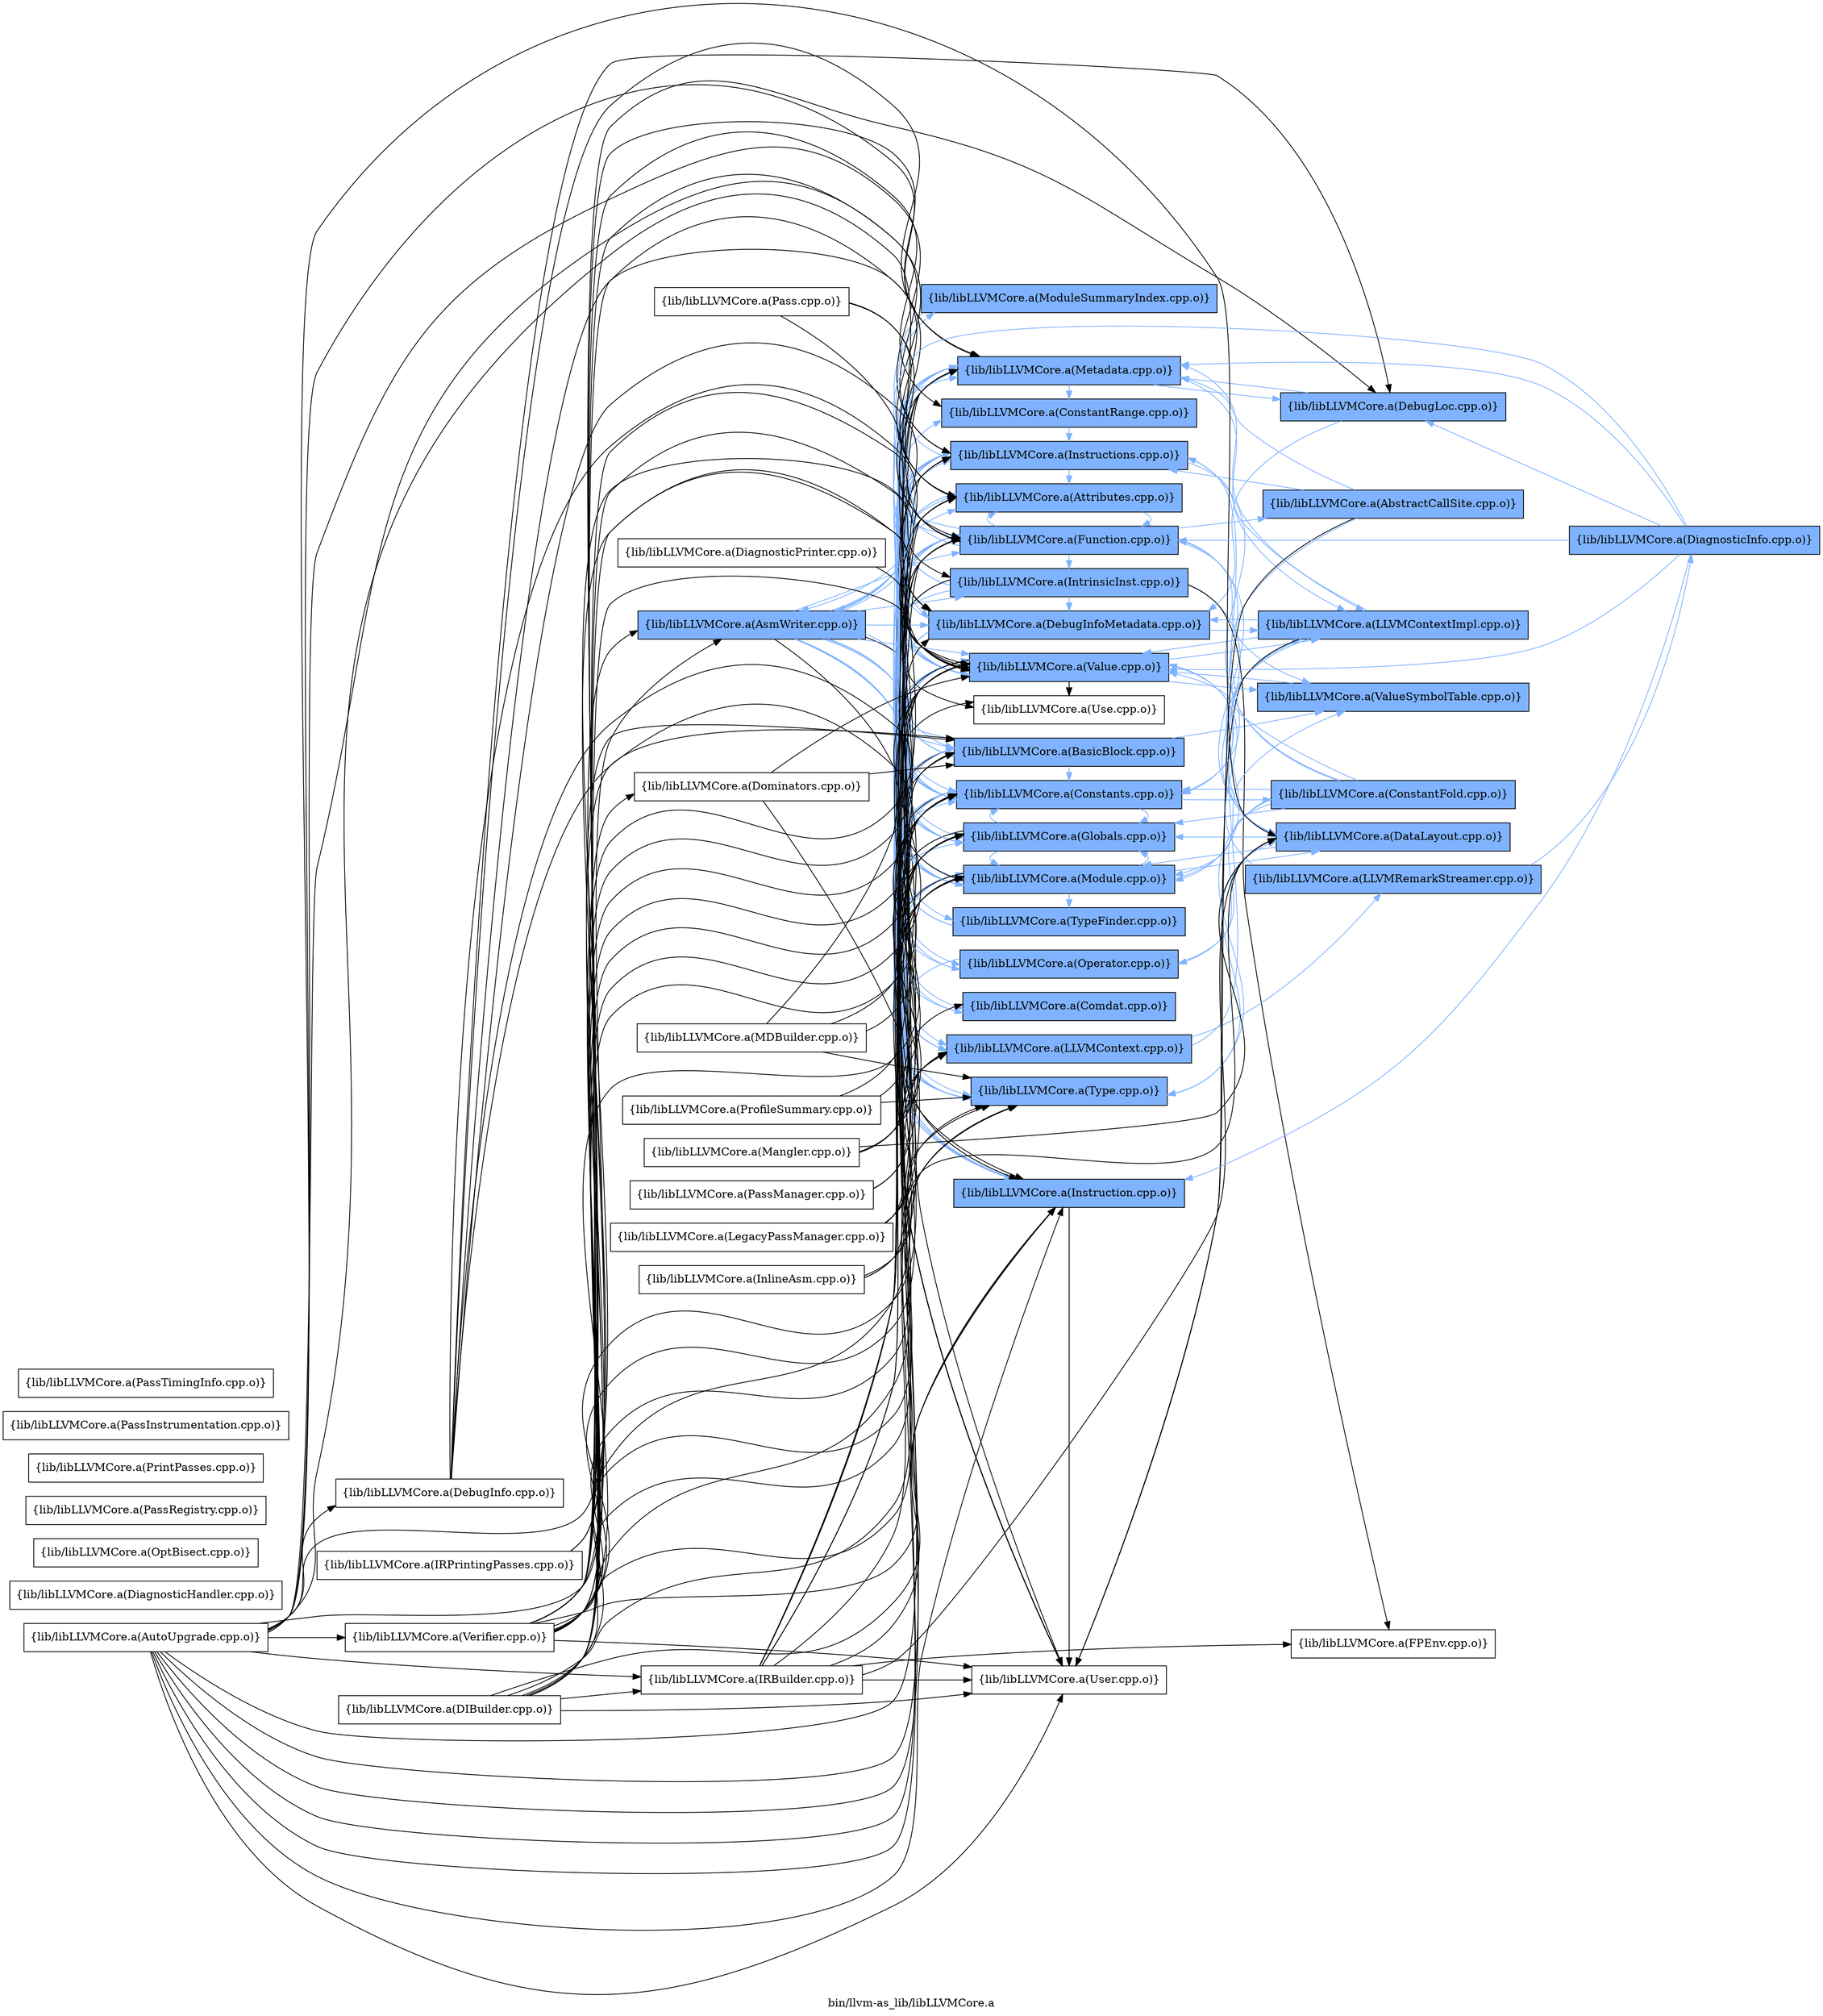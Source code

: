 digraph "bin/llvm-as_lib/libLLVMCore.a" {
	label="bin/llvm-as_lib/libLLVMCore.a";
	rankdir=LR;
	{ rank=same; Node0x55bf19d5f3f8;  }
	{ rank=same; Node0x55bf19d5f858; Node0x55bf19d5dfa8; Node0x55bf19d5ec28; Node0x55bf19d5cba8; Node0x55bf19d5c8d8; Node0x55bf19d5f038; Node0x55bf19d607a8; Node0x55bf19d616a8; Node0x55bf19d58f08; Node0x55bf19d59b88; Node0x55bf19d607f8; Node0x55bf19d62418; Node0x55bf19d5ff38; Node0x55bf19d5f358; Node0x55bf19d5f128; Node0x55bf19d5c1a8; Node0x55bf19d5e818; Node0x55bf19d5cfb8; Node0x55bf19d5d6e8; Node0x55bf19d5ca68; Node0x55bf19d5be38;  }
	{ rank=same; Node0x55bf19d5b168; Node0x55bf19d5d008; Node0x55bf19d61d88; Node0x55bf19d5b9d8; Node0x55bf19d60f28; Node0x55bf19d620f8; Node0x55bf19d5e548; Node0x55bf19d5f8a8;  }
	{ rank=same; Node0x55bf19d5f3f8;  }
	{ rank=same; Node0x55bf19d5f858; Node0x55bf19d5dfa8; Node0x55bf19d5ec28; Node0x55bf19d5cba8; Node0x55bf19d5c8d8; Node0x55bf19d5f038; Node0x55bf19d607a8; Node0x55bf19d616a8; Node0x55bf19d58f08; Node0x55bf19d59b88; Node0x55bf19d607f8; Node0x55bf19d62418; Node0x55bf19d5ff38; Node0x55bf19d5f358; Node0x55bf19d5f128; Node0x55bf19d5c1a8; Node0x55bf19d5e818; Node0x55bf19d5cfb8; Node0x55bf19d5d6e8; Node0x55bf19d5ca68; Node0x55bf19d5be38;  }
	{ rank=same; Node0x55bf19d5b168; Node0x55bf19d5d008; Node0x55bf19d61d88; Node0x55bf19d5b9d8; Node0x55bf19d60f28; Node0x55bf19d620f8; Node0x55bf19d5e548; Node0x55bf19d5f8a8;  }

	Node0x55bf19d5f3f8 [shape=record,shape=box,group=1,style=filled,fillcolor="0.600000 0.5 1",label="{lib/libLLVMCore.a(AsmWriter.cpp.o)}"];
	Node0x55bf19d5f3f8 -> Node0x55bf19d5f858[color="0.600000 0.5 1"];
	Node0x55bf19d5f3f8 -> Node0x55bf19d5dfa8[color="0.600000 0.5 1"];
	Node0x55bf19d5f3f8 -> Node0x55bf19d5ec28[color="0.600000 0.5 1"];
	Node0x55bf19d5f3f8 -> Node0x55bf19d5cba8[color="0.600000 0.5 1"];
	Node0x55bf19d5f3f8 -> Node0x55bf19d5c8d8[color="0.600000 0.5 1"];
	Node0x55bf19d5f3f8 -> Node0x55bf19d5f038[color="0.600000 0.5 1"];
	Node0x55bf19d5f3f8 -> Node0x55bf19d607a8[color="0.600000 0.5 1"];
	Node0x55bf19d5f3f8 -> Node0x55bf19d616a8[color="0.600000 0.5 1"];
	Node0x55bf19d5f3f8 -> Node0x55bf19d58f08[color="0.600000 0.5 1"];
	Node0x55bf19d5f3f8 -> Node0x55bf19d59b88[color="0.600000 0.5 1"];
	Node0x55bf19d5f3f8 -> Node0x55bf19d607f8[color="0.600000 0.5 1"];
	Node0x55bf19d5f3f8 -> Node0x55bf19d62418[color="0.600000 0.5 1"];
	Node0x55bf19d5f3f8 -> Node0x55bf19d5ff38[color="0.600000 0.5 1"];
	Node0x55bf19d5f3f8 -> Node0x55bf19d5f358[color="0.600000 0.5 1"];
	Node0x55bf19d5f3f8 -> Node0x55bf19d5f128[color="0.600000 0.5 1"];
	Node0x55bf19d5f3f8 -> Node0x55bf19d5c1a8[color="0.600000 0.5 1"];
	Node0x55bf19d5f3f8 -> Node0x55bf19d5e818[color="0.600000 0.5 1"];
	Node0x55bf19d5f3f8 -> Node0x55bf19d5cfb8[color="0.600000 0.5 1"];
	Node0x55bf19d5f3f8 -> Node0x55bf19d5d6e8;
	Node0x55bf19d5f3f8 -> Node0x55bf19d5ca68;
	Node0x55bf19d5f3f8 -> Node0x55bf19d5be38[color="0.600000 0.5 1"];
	Node0x55bf19d62418 [shape=record,shape=box,group=1,style=filled,fillcolor="0.600000 0.5 1",label="{lib/libLLVMCore.a(LLVMContext.cpp.o)}"];
	Node0x55bf19d62418 -> Node0x55bf19d61d88[color="0.600000 0.5 1"];
	Node0x55bf19d62418 -> Node0x55bf19d5e548[color="0.600000 0.5 1"];
	Node0x55bf19d5f358 [shape=record,shape=box,group=1,style=filled,fillcolor="0.600000 0.5 1",label="{lib/libLLVMCore.a(Module.cpp.o)}"];
	Node0x55bf19d5f358 -> Node0x55bf19d5ec28[color="0.600000 0.5 1"];
	Node0x55bf19d5f358 -> Node0x55bf19d5c8d8[color="0.600000 0.5 1"];
	Node0x55bf19d5f358 -> Node0x55bf19d5b9d8[color="0.600000 0.5 1"];
	Node0x55bf19d5f358 -> Node0x55bf19d607a8[color="0.600000 0.5 1"];
	Node0x55bf19d5f358 -> Node0x55bf19d616a8[color="0.600000 0.5 1"];
	Node0x55bf19d5f358 -> Node0x55bf19d62418[color="0.600000 0.5 1"];
	Node0x55bf19d5f358 -> Node0x55bf19d5ff38[color="0.600000 0.5 1"];
	Node0x55bf19d5f358 -> Node0x55bf19d5e818[color="0.600000 0.5 1"];
	Node0x55bf19d5f358 -> Node0x55bf19d5cfb8[color="0.600000 0.5 1"];
	Node0x55bf19d5f358 -> Node0x55bf19d5ca68;
	Node0x55bf19d5f358 -> Node0x55bf19d5be38[color="0.600000 0.5 1"];
	Node0x55bf19d5f358 -> Node0x55bf19d5b168[color="0.600000 0.5 1"];
	Node0x55bf19d5f128 [shape=record,shape=box,group=1,style=filled,fillcolor="0.600000 0.5 1",label="{lib/libLLVMCore.a(ModuleSummaryIndex.cpp.o)}"];
	Node0x55bf19d5f128 -> Node0x55bf19d5be38[color="0.600000 0.5 1"];
	Node0x55bf19d5b6b8 [shape=record,shape=box,group=0,label="{lib/libLLVMCore.a(Verifier.cpp.o)}"];
	Node0x55bf19d5b6b8 -> Node0x55bf19d5f3f8;
	Node0x55bf19d5b6b8 -> Node0x55bf19d5f858;
	Node0x55bf19d5b6b8 -> Node0x55bf19d5dfa8;
	Node0x55bf19d5b6b8 -> Node0x55bf19d5ec28;
	Node0x55bf19d5b6b8 -> Node0x55bf19d5cba8;
	Node0x55bf19d5b6b8 -> Node0x55bf19d5c8d8;
	Node0x55bf19d5b6b8 -> Node0x55bf19d5b9d8;
	Node0x55bf19d5b6b8 -> Node0x55bf19d5f038;
	Node0x55bf19d5b6b8 -> Node0x55bf19d5f8a8;
	Node0x55bf19d5b6b8 -> Node0x55bf19d607a8;
	Node0x55bf19d5b6b8 -> Node0x55bf19d616a8;
	Node0x55bf19d5b6b8 -> Node0x55bf19d58f08;
	Node0x55bf19d5b6b8 -> Node0x55bf19d59b88;
	Node0x55bf19d5b6b8 -> Node0x55bf19d607f8;
	Node0x55bf19d5b6b8 -> Node0x55bf19d62418;
	Node0x55bf19d5b6b8 -> Node0x55bf19d5ff38;
	Node0x55bf19d5b6b8 -> Node0x55bf19d5f358;
	Node0x55bf19d5b6b8 -> Node0x55bf19d5e818;
	Node0x55bf19d5b6b8 -> Node0x55bf19d5ca68;
	Node0x55bf19d5b6b8 -> Node0x55bf19d5be38;
	Node0x55bf19d5b6b8 -> Node0x55bf19d5a8a8;
	Node0x55bf19d5ff38 [shape=record,shape=box,group=1,style=filled,fillcolor="0.600000 0.5 1",label="{lib/libLLVMCore.a(Metadata.cpp.o)}"];
	Node0x55bf19d5ff38 -> Node0x55bf19d5cba8[color="0.600000 0.5 1"];
	Node0x55bf19d5ff38 -> Node0x55bf19d5c8d8[color="0.600000 0.5 1"];
	Node0x55bf19d5ff38 -> Node0x55bf19d5f038[color="0.600000 0.5 1"];
	Node0x55bf19d5ff38 -> Node0x55bf19d5f8a8[color="0.600000 0.5 1"];
	Node0x55bf19d5ff38 -> Node0x55bf19d62418[color="0.600000 0.5 1"];
	Node0x55bf19d5ff38 -> Node0x55bf19d61d88[color="0.600000 0.5 1"];
	Node0x55bf19d5ff38 -> Node0x55bf19d5f358[color="0.600000 0.5 1"];
	Node0x55bf19d5ff38 -> Node0x55bf19d5e818[color="0.600000 0.5 1"];
	Node0x55bf19d5ff38 -> Node0x55bf19d5be38[color="0.600000 0.5 1"];
	Node0x55bf19d5e818 [shape=record,shape=box,group=1,style=filled,fillcolor="0.600000 0.5 1",label="{lib/libLLVMCore.a(Type.cpp.o)}"];
	Node0x55bf19d5e818 -> Node0x55bf19d5c8d8[color="0.600000 0.5 1"];
	Node0x55bf19d5f858 [shape=record,shape=box,group=1,style=filled,fillcolor="0.600000 0.5 1",label="{lib/libLLVMCore.a(Attributes.cpp.o)}"];
	Node0x55bf19d5f858 -> Node0x55bf19d5f3f8[color="0.600000 0.5 1"];
	Node0x55bf19d5f858 -> Node0x55bf19d607a8[color="0.600000 0.5 1"];
	Node0x55bf19d5dc38 [shape=record,shape=box,group=0,label="{lib/libLLVMCore.a(AutoUpgrade.cpp.o)}"];
	Node0x55bf19d5dc38 -> Node0x55bf19d5f858;
	Node0x55bf19d5dc38 -> Node0x55bf19d5dfa8;
	Node0x55bf19d5dc38 -> Node0x55bf19d5c8d8;
	Node0x55bf19d5dc38 -> Node0x55bf19d5b9d8;
	Node0x55bf19d5dc38 -> Node0x55bf19d5bf78;
	Node0x55bf19d5dc38 -> Node0x55bf19d607a8;
	Node0x55bf19d5dc38 -> Node0x55bf19d616a8;
	Node0x55bf19d5dc38 -> Node0x55bf19d61dd8;
	Node0x55bf19d5dc38 -> Node0x55bf19d58f08;
	Node0x55bf19d5dc38 -> Node0x55bf19d59b88;
	Node0x55bf19d5dc38 -> Node0x55bf19d62418;
	Node0x55bf19d5dc38 -> Node0x55bf19d5ff38;
	Node0x55bf19d5dc38 -> Node0x55bf19d5f358;
	Node0x55bf19d5dc38 -> Node0x55bf19d5e818;
	Node0x55bf19d5dc38 -> Node0x55bf19d5ca68;
	Node0x55bf19d5dc38 -> Node0x55bf19d5be38;
	Node0x55bf19d5dc38 -> Node0x55bf19d5b6b8;
	Node0x55bf19d5dfa8 [shape=record,shape=box,group=1,style=filled,fillcolor="0.600000 0.5 1",label="{lib/libLLVMCore.a(BasicBlock.cpp.o)}"];
	Node0x55bf19d5dfa8 -> Node0x55bf19d5c8d8[color="0.600000 0.5 1"];
	Node0x55bf19d5dfa8 -> Node0x55bf19d58f08[color="0.600000 0.5 1"];
	Node0x55bf19d5dfa8 -> Node0x55bf19d5ff38[color="0.600000 0.5 1"];
	Node0x55bf19d5dfa8 -> Node0x55bf19d5e818[color="0.600000 0.5 1"];
	Node0x55bf19d5dfa8 -> Node0x55bf19d5ca68;
	Node0x55bf19d5dfa8 -> Node0x55bf19d5be38[color="0.600000 0.5 1"];
	Node0x55bf19d5dfa8 -> Node0x55bf19d5b168[color="0.600000 0.5 1"];
	Node0x55bf19d5cba8 [shape=record,shape=box,group=1,style=filled,fillcolor="0.600000 0.5 1",label="{lib/libLLVMCore.a(ConstantRange.cpp.o)}"];
	Node0x55bf19d5cba8 -> Node0x55bf19d59b88[color="0.600000 0.5 1"];
	Node0x55bf19d5c8d8 [shape=record,shape=box,group=1,style=filled,fillcolor="0.600000 0.5 1",label="{lib/libLLVMCore.a(Constants.cpp.o)}"];
	Node0x55bf19d5c8d8 -> Node0x55bf19d5d008[color="0.600000 0.5 1"];
	Node0x55bf19d5c8d8 -> Node0x55bf19d607a8[color="0.600000 0.5 1"];
	Node0x55bf19d5c8d8 -> Node0x55bf19d616a8[color="0.600000 0.5 1"];
	Node0x55bf19d5c8d8 -> Node0x55bf19d58f08[color="0.600000 0.5 1"];
	Node0x55bf19d5c8d8 -> Node0x55bf19d59b88[color="0.600000 0.5 1"];
	Node0x55bf19d5c8d8 -> Node0x55bf19d5c1a8[color="0.600000 0.5 1"];
	Node0x55bf19d5c8d8 -> Node0x55bf19d5e818[color="0.600000 0.5 1"];
	Node0x55bf19d5c8d8 -> Node0x55bf19d5ca68;
	Node0x55bf19d5c8d8 -> Node0x55bf19d5be38[color="0.600000 0.5 1"];
	Node0x55bf19d5b9d8 [shape=record,shape=box,group=1,style=filled,fillcolor="0.600000 0.5 1",label="{lib/libLLVMCore.a(DataLayout.cpp.o)}"];
	Node0x55bf19d5b9d8 -> Node0x55bf19d616a8[color="0.600000 0.5 1"];
	Node0x55bf19d5b9d8 -> Node0x55bf19d5f358[color="0.600000 0.5 1"];
	Node0x55bf19d5b9d8 -> Node0x55bf19d5e818[color="0.600000 0.5 1"];
	Node0x55bf19d5f038 [shape=record,shape=box,group=1,style=filled,fillcolor="0.600000 0.5 1",label="{lib/libLLVMCore.a(DebugInfoMetadata.cpp.o)}"];
	Node0x55bf19d5f038 -> Node0x55bf19d5c8d8[color="0.600000 0.5 1"];
	Node0x55bf19d5f038 -> Node0x55bf19d62418[color="0.600000 0.5 1"];
	Node0x55bf19d5f038 -> Node0x55bf19d61d88[color="0.600000 0.5 1"];
	Node0x55bf19d5f038 -> Node0x55bf19d5ff38[color="0.600000 0.5 1"];
	Node0x55bf19d5f038 -> Node0x55bf19d5e818[color="0.600000 0.5 1"];
	Node0x55bf19d607a8 [shape=record,shape=box,group=1,style=filled,fillcolor="0.600000 0.5 1",label="{lib/libLLVMCore.a(Function.cpp.o)}"];
	Node0x55bf19d607a8 -> Node0x55bf19d5f858[color="0.600000 0.5 1"];
	Node0x55bf19d607a8 -> Node0x55bf19d5dfa8[color="0.600000 0.5 1"];
	Node0x55bf19d607a8 -> Node0x55bf19d5c8d8[color="0.600000 0.5 1"];
	Node0x55bf19d607a8 -> Node0x55bf19d5b9d8[color="0.600000 0.5 1"];
	Node0x55bf19d607a8 -> Node0x55bf19d60f28[color="0.600000 0.5 1"];
	Node0x55bf19d607a8 -> Node0x55bf19d59b88[color="0.600000 0.5 1"];
	Node0x55bf19d607a8 -> Node0x55bf19d607f8[color="0.600000 0.5 1"];
	Node0x55bf19d607a8 -> Node0x55bf19d62418[color="0.600000 0.5 1"];
	Node0x55bf19d607a8 -> Node0x55bf19d5ff38[color="0.600000 0.5 1"];
	Node0x55bf19d607a8 -> Node0x55bf19d5f358[color="0.600000 0.5 1"];
	Node0x55bf19d607a8 -> Node0x55bf19d5e818[color="0.600000 0.5 1"];
	Node0x55bf19d607a8 -> Node0x55bf19d5ca68;
	Node0x55bf19d607a8 -> Node0x55bf19d5be38[color="0.600000 0.5 1"];
	Node0x55bf19d607a8 -> Node0x55bf19d5b168[color="0.600000 0.5 1"];
	Node0x55bf19d616a8 [shape=record,shape=box,group=1,style=filled,fillcolor="0.600000 0.5 1",label="{lib/libLLVMCore.a(Globals.cpp.o)}"];
	Node0x55bf19d616a8 -> Node0x55bf19d5c8d8[color="0.600000 0.5 1"];
	Node0x55bf19d616a8 -> Node0x55bf19d607a8[color="0.600000 0.5 1"];
	Node0x55bf19d616a8 -> Node0x55bf19d5ff38[color="0.600000 0.5 1"];
	Node0x55bf19d616a8 -> Node0x55bf19d5f358[color="0.600000 0.5 1"];
	Node0x55bf19d616a8 -> Node0x55bf19d5e818[color="0.600000 0.5 1"];
	Node0x55bf19d616a8 -> Node0x55bf19d5ca68;
	Node0x55bf19d616a8 -> Node0x55bf19d5be38[color="0.600000 0.5 1"];
	Node0x55bf19d58cd8 [shape=record,shape=box,group=0,label="{lib/libLLVMCore.a(InlineAsm.cpp.o)}"];
	Node0x55bf19d58cd8 -> Node0x55bf19d5c8d8;
	Node0x55bf19d58cd8 -> Node0x55bf19d5e818;
	Node0x55bf19d58cd8 -> Node0x55bf19d5be38;
	Node0x55bf19d58f08 [shape=record,shape=box,group=1,style=filled,fillcolor="0.600000 0.5 1",label="{lib/libLLVMCore.a(Instruction.cpp.o)}"];
	Node0x55bf19d58f08 -> Node0x55bf19d5f858[color="0.600000 0.5 1"];
	Node0x55bf19d58f08 -> Node0x55bf19d5dfa8[color="0.600000 0.5 1"];
	Node0x55bf19d58f08 -> Node0x55bf19d5c8d8[color="0.600000 0.5 1"];
	Node0x55bf19d58f08 -> Node0x55bf19d59b88[color="0.600000 0.5 1"];
	Node0x55bf19d58f08 -> Node0x55bf19d5ff38[color="0.600000 0.5 1"];
	Node0x55bf19d58f08 -> Node0x55bf19d5ca68;
	Node0x55bf19d58f08 -> Node0x55bf19d5be38[color="0.600000 0.5 1"];
	Node0x55bf19d59b88 [shape=record,shape=box,group=1,style=filled,fillcolor="0.600000 0.5 1",label="{lib/libLLVMCore.a(Instructions.cpp.o)}"];
	Node0x55bf19d59b88 -> Node0x55bf19d5f858[color="0.600000 0.5 1"];
	Node0x55bf19d59b88 -> Node0x55bf19d5dfa8[color="0.600000 0.5 1"];
	Node0x55bf19d59b88 -> Node0x55bf19d5c8d8[color="0.600000 0.5 1"];
	Node0x55bf19d59b88 -> Node0x55bf19d5b9d8[color="0.600000 0.5 1"];
	Node0x55bf19d59b88 -> Node0x55bf19d607a8[color="0.600000 0.5 1"];
	Node0x55bf19d59b88 -> Node0x55bf19d58f08[color="0.600000 0.5 1"];
	Node0x55bf19d59b88 -> Node0x55bf19d61d88[color="0.600000 0.5 1"];
	Node0x55bf19d59b88 -> Node0x55bf19d5ff38[color="0.600000 0.5 1"];
	Node0x55bf19d59b88 -> Node0x55bf19d5f358[color="0.600000 0.5 1"];
	Node0x55bf19d59b88 -> Node0x55bf19d5e818[color="0.600000 0.5 1"];
	Node0x55bf19d59b88 -> Node0x55bf19d5ca68;
	Node0x55bf19d59b88 -> Node0x55bf19d5be38[color="0.600000 0.5 1"];
	Node0x55bf19d5ca68 [shape=record,shape=box,group=0,label="{lib/libLLVMCore.a(User.cpp.o)}"];
	Node0x55bf19d5ca68 -> Node0x55bf19d5d6e8;
	Node0x55bf19d5be38 [shape=record,shape=box,group=1,style=filled,fillcolor="0.600000 0.5 1",label="{lib/libLLVMCore.a(Value.cpp.o)}"];
	Node0x55bf19d5be38 -> Node0x55bf19d5f858[color="0.600000 0.5 1"];
	Node0x55bf19d5be38 -> Node0x55bf19d5dfa8[color="0.600000 0.5 1"];
	Node0x55bf19d5be38 -> Node0x55bf19d5c8d8[color="0.600000 0.5 1"];
	Node0x55bf19d5be38 -> Node0x55bf19d5b9d8[color="0.600000 0.5 1"];
	Node0x55bf19d5be38 -> Node0x55bf19d607a8[color="0.600000 0.5 1"];
	Node0x55bf19d5be38 -> Node0x55bf19d616a8[color="0.600000 0.5 1"];
	Node0x55bf19d5be38 -> Node0x55bf19d58f08[color="0.600000 0.5 1"];
	Node0x55bf19d5be38 -> Node0x55bf19d59b88[color="0.600000 0.5 1"];
	Node0x55bf19d5be38 -> Node0x55bf19d62418[color="0.600000 0.5 1"];
	Node0x55bf19d5be38 -> Node0x55bf19d61d88[color="0.600000 0.5 1"];
	Node0x55bf19d5be38 -> Node0x55bf19d5ff38[color="0.600000 0.5 1"];
	Node0x55bf19d5be38 -> Node0x55bf19d5e818[color="0.600000 0.5 1"];
	Node0x55bf19d5be38 -> Node0x55bf19d5d6e8;
	Node0x55bf19d5be38 -> Node0x55bf19d5ca68;
	Node0x55bf19d5be38 -> Node0x55bf19d5b168[color="0.600000 0.5 1"];
	Node0x55bf19d5ec28 [shape=record,shape=box,group=1,style=filled,fillcolor="0.600000 0.5 1",label="{lib/libLLVMCore.a(Comdat.cpp.o)}"];
	Node0x55bf19d5ec28 -> Node0x55bf19d5f358[color="0.600000 0.5 1"];
	Node0x55bf19d5f8a8 [shape=record,shape=box,group=1,style=filled,fillcolor="0.600000 0.5 1",label="{lib/libLLVMCore.a(DebugLoc.cpp.o)}"];
	Node0x55bf19d5f8a8 -> Node0x55bf19d5f038[color="0.600000 0.5 1"];
	Node0x55bf19d5f8a8 -> Node0x55bf19d5ff38[color="0.600000 0.5 1"];
	Node0x55bf19d5c1a8 [shape=record,shape=box,group=1,style=filled,fillcolor="0.600000 0.5 1",label="{lib/libLLVMCore.a(Operator.cpp.o)}"];
	Node0x55bf19d5c1a8 -> Node0x55bf19d5c8d8[color="0.600000 0.5 1"];
	Node0x55bf19d5c1a8 -> Node0x55bf19d5b9d8[color="0.600000 0.5 1"];
	Node0x55bf19d5c1a8 -> Node0x55bf19d5e818[color="0.600000 0.5 1"];
	Node0x55bf19d5d6e8 [shape=record,shape=box,group=0,label="{lib/libLLVMCore.a(Use.cpp.o)}"];
	Node0x55bf19d607f8 [shape=record,shape=box,group=1,style=filled,fillcolor="0.600000 0.5 1",label="{lib/libLLVMCore.a(IntrinsicInst.cpp.o)}"];
	Node0x55bf19d607f8 -> Node0x55bf19d5dfa8[color="0.600000 0.5 1"];
	Node0x55bf19d607f8 -> Node0x55bf19d5c8d8[color="0.600000 0.5 1"];
	Node0x55bf19d607f8 -> Node0x55bf19d5b9d8[color="0.600000 0.5 1"];
	Node0x55bf19d607f8 -> Node0x55bf19d5f038[color="0.600000 0.5 1"];
	Node0x55bf19d607f8 -> Node0x55bf19d620f8;
	Node0x55bf19d607f8 -> Node0x55bf19d58f08[color="0.600000 0.5 1"];
	Node0x55bf19d607f8 -> Node0x55bf19d59b88[color="0.600000 0.5 1"];
	Node0x55bf19d607f8 -> Node0x55bf19d5ff38[color="0.600000 0.5 1"];
	Node0x55bf19d607f8 -> Node0x55bf19d5f358[color="0.600000 0.5 1"];
	Node0x55bf19d607f8 -> Node0x55bf19d5e818[color="0.600000 0.5 1"];
	Node0x55bf19d607f8 -> Node0x55bf19d5ca68;
	Node0x55bf19d607f8 -> Node0x55bf19d5be38[color="0.600000 0.5 1"];
	Node0x55bf19d5cfb8 [shape=record,shape=box,group=1,style=filled,fillcolor="0.600000 0.5 1",label="{lib/libLLVMCore.a(TypeFinder.cpp.o)}"];
	Node0x55bf19d5cfb8 -> Node0x55bf19d607a8[color="0.600000 0.5 1"];
	Node0x55bf19d5cfb8 -> Node0x55bf19d616a8[color="0.600000 0.5 1"];
	Node0x55bf19d5cfb8 -> Node0x55bf19d5ff38[color="0.600000 0.5 1"];
	Node0x55bf19d5bf78 [shape=record,shape=box,group=0,label="{lib/libLLVMCore.a(DebugInfo.cpp.o)}"];
	Node0x55bf19d5bf78 -> Node0x55bf19d5f038;
	Node0x55bf19d5bf78 -> Node0x55bf19d5f8a8;
	Node0x55bf19d5bf78 -> Node0x55bf19d607a8;
	Node0x55bf19d5bf78 -> Node0x55bf19d58f08;
	Node0x55bf19d5bf78 -> Node0x55bf19d5ff38;
	Node0x55bf19d5bf78 -> Node0x55bf19d5f358;
	Node0x55bf19d5bf78 -> Node0x55bf19d5be38;
	Node0x55bf19d61dd8 [shape=record,shape=box,group=0,label="{lib/libLLVMCore.a(IRBuilder.cpp.o)}"];
	Node0x55bf19d61dd8 -> Node0x55bf19d5f858;
	Node0x55bf19d61dd8 -> Node0x55bf19d5dfa8;
	Node0x55bf19d61dd8 -> Node0x55bf19d5c8d8;
	Node0x55bf19d61dd8 -> Node0x55bf19d5b9d8;
	Node0x55bf19d61dd8 -> Node0x55bf19d607a8;
	Node0x55bf19d61dd8 -> Node0x55bf19d616a8;
	Node0x55bf19d61dd8 -> Node0x55bf19d620f8;
	Node0x55bf19d61dd8 -> Node0x55bf19d58f08;
	Node0x55bf19d61dd8 -> Node0x55bf19d59b88;
	Node0x55bf19d61dd8 -> Node0x55bf19d5ff38;
	Node0x55bf19d61dd8 -> Node0x55bf19d5e818;
	Node0x55bf19d61dd8 -> Node0x55bf19d5ca68;
	Node0x55bf19d61dd8 -> Node0x55bf19d5be38;
	Node0x55bf19d5b168 [shape=record,shape=box,group=1,style=filled,fillcolor="0.600000 0.5 1",label="{lib/libLLVMCore.a(ValueSymbolTable.cpp.o)}"];
	Node0x55bf19d5b168 -> Node0x55bf19d5be38[color="0.600000 0.5 1"];
	Node0x55bf19d5d008 [shape=record,shape=box,group=1,style=filled,fillcolor="0.600000 0.5 1",label="{lib/libLLVMCore.a(ConstantFold.cpp.o)}"];
	Node0x55bf19d5d008 -> Node0x55bf19d5c8d8[color="0.600000 0.5 1"];
	Node0x55bf19d5d008 -> Node0x55bf19d607a8[color="0.600000 0.5 1"];
	Node0x55bf19d5d008 -> Node0x55bf19d616a8[color="0.600000 0.5 1"];
	Node0x55bf19d5d008 -> Node0x55bf19d59b88[color="0.600000 0.5 1"];
	Node0x55bf19d5d008 -> Node0x55bf19d5f358[color="0.600000 0.5 1"];
	Node0x55bf19d5d008 -> Node0x55bf19d5c1a8[color="0.600000 0.5 1"];
	Node0x55bf19d5d008 -> Node0x55bf19d5e818[color="0.600000 0.5 1"];
	Node0x55bf19d5d008 -> Node0x55bf19d5be38[color="0.600000 0.5 1"];
	Node0x55bf19d5bd48 [shape=record,shape=box,group=0,label="{lib/libLLVMCore.a(DIBuilder.cpp.o)}"];
	Node0x55bf19d5bd48 -> Node0x55bf19d5f858;
	Node0x55bf19d5bd48 -> Node0x55bf19d5dfa8;
	Node0x55bf19d5bd48 -> Node0x55bf19d5c8d8;
	Node0x55bf19d5bd48 -> Node0x55bf19d5f038;
	Node0x55bf19d5bd48 -> Node0x55bf19d607a8;
	Node0x55bf19d5bd48 -> Node0x55bf19d61dd8;
	Node0x55bf19d5bd48 -> Node0x55bf19d58f08;
	Node0x55bf19d5bd48 -> Node0x55bf19d59b88;
	Node0x55bf19d5bd48 -> Node0x55bf19d5ff38;
	Node0x55bf19d5bd48 -> Node0x55bf19d5f358;
	Node0x55bf19d5bd48 -> Node0x55bf19d5e818;
	Node0x55bf19d5bd48 -> Node0x55bf19d5ca68;
	Node0x55bf19d5bd48 -> Node0x55bf19d5be38;
	Node0x55bf19d61d88 [shape=record,shape=box,group=1,style=filled,fillcolor="0.600000 0.5 1",label="{lib/libLLVMCore.a(LLVMContextImpl.cpp.o)}"];
	Node0x55bf19d61d88 -> Node0x55bf19d5c8d8[color="0.600000 0.5 1"];
	Node0x55bf19d61d88 -> Node0x55bf19d5f038[color="0.600000 0.5 1"];
	Node0x55bf19d61d88 -> Node0x55bf19d5ff38[color="0.600000 0.5 1"];
	Node0x55bf19d61d88 -> Node0x55bf19d5f358[color="0.600000 0.5 1"];
	Node0x55bf19d61d88 -> Node0x55bf19d5ca68;
	Node0x55bf19d61d88 -> Node0x55bf19d5be38[color="0.600000 0.5 1"];
	Node0x55bf19d60028 [shape=record,shape=box,group=1,style=filled,fillcolor="0.600000 0.5 1",label="{lib/libLLVMCore.a(DiagnosticInfo.cpp.o)}"];
	Node0x55bf19d60028 -> Node0x55bf19d5f3f8[color="0.600000 0.5 1"];
	Node0x55bf19d60028 -> Node0x55bf19d5f8a8[color="0.600000 0.5 1"];
	Node0x55bf19d60028 -> Node0x55bf19d607a8[color="0.600000 0.5 1"];
	Node0x55bf19d60028 -> Node0x55bf19d58f08[color="0.600000 0.5 1"];
	Node0x55bf19d60028 -> Node0x55bf19d5ff38[color="0.600000 0.5 1"];
	Node0x55bf19d60028 -> Node0x55bf19d5be38[color="0.600000 0.5 1"];
	Node0x55bf19d60f28 [shape=record,shape=box,group=1,style=filled,fillcolor="0.600000 0.5 1",label="{lib/libLLVMCore.a(AbstractCallSite.cpp.o)}"];
	Node0x55bf19d60f28 -> Node0x55bf19d5c8d8[color="0.600000 0.5 1"];
	Node0x55bf19d60f28 -> Node0x55bf19d59b88[color="0.600000 0.5 1"];
	Node0x55bf19d60f28 -> Node0x55bf19d5ff38[color="0.600000 0.5 1"];
	Node0x55bf19d60f28 -> Node0x55bf19d5ca68;
	Node0x55bf19d620f8 [shape=record,shape=box,group=0,label="{lib/libLLVMCore.a(FPEnv.cpp.o)}"];
	Node0x55bf19d5e548 [shape=record,shape=box,group=1,style=filled,fillcolor="0.600000 0.5 1",label="{lib/libLLVMCore.a(LLVMRemarkStreamer.cpp.o)}"];
	Node0x55bf19d5e548 -> Node0x55bf19d60028[color="0.600000 0.5 1"];
	Node0x55bf19d5e548 -> Node0x55bf19d5be38[color="0.600000 0.5 1"];
	Node0x55bf19d62008 [shape=record,shape=box,group=0,label="{lib/libLLVMCore.a(DiagnosticPrinter.cpp.o)}"];
	Node0x55bf19d62008 -> Node0x55bf19d5be38;
	Node0x55bf19d5e7c8 [shape=record,shape=box,group=0,label="{lib/libLLVMCore.a(DiagnosticHandler.cpp.o)}"];
	Node0x55bf19d5da58 [shape=record,shape=box,group=0,label="{lib/libLLVMCore.a(MDBuilder.cpp.o)}"];
	Node0x55bf19d5da58 -> Node0x55bf19d5c8d8;
	Node0x55bf19d5da58 -> Node0x55bf19d5ff38;
	Node0x55bf19d5da58 -> Node0x55bf19d5e818;
	Node0x55bf19d5da58 -> Node0x55bf19d5be38;
	Node0x55bf19d5f718 [shape=record,shape=box,group=0,label="{lib/libLLVMCore.a(OptBisect.cpp.o)}"];
	Node0x55bf19d5daf8 [shape=record,shape=box,group=0,label="{lib/libLLVMCore.a(ProfileSummary.cpp.o)}"];
	Node0x55bf19d5daf8 -> Node0x55bf19d5c8d8;
	Node0x55bf19d5daf8 -> Node0x55bf19d5ff38;
	Node0x55bf19d5daf8 -> Node0x55bf19d5e818;
	Node0x55bf19d5a8a8 [shape=record,shape=box,group=0,label="{lib/libLLVMCore.a(Dominators.cpp.o)}"];
	Node0x55bf19d5a8a8 -> Node0x55bf19d5dfa8;
	Node0x55bf19d5a8a8 -> Node0x55bf19d58f08;
	Node0x55bf19d5a8a8 -> Node0x55bf19d5be38;
	Node0x55bf19d5a998 [shape=record,shape=box,group=0,label="{lib/libLLVMCore.a(PassRegistry.cpp.o)}"];
	Node0x55bf19d59cc8 [shape=record,shape=box,group=0,label="{lib/libLLVMCore.a(Pass.cpp.o)}"];
	Node0x55bf19d59cc8 -> Node0x55bf19d5f858;
	Node0x55bf19d59cc8 -> Node0x55bf19d607a8;
	Node0x55bf19d59cc8 -> Node0x55bf19d5be38;
	Node0x55bf19d5d508 [shape=record,shape=box,group=0,label="{lib/libLLVMCore.a(IRPrintingPasses.cpp.o)}"];
	Node0x55bf19d5d508 -> Node0x55bf19d5f3f8;
	Node0x55bf19d5d508 -> Node0x55bf19d5be38;
	Node0x55bf19d59048 [shape=record,shape=box,group=0,label="{lib/libLLVMCore.a(PrintPasses.cpp.o)}"];
	Node0x55bf19d58878 [shape=record,shape=box,group=0,label="{lib/libLLVMCore.a(PassManager.cpp.o)}"];
	Node0x55bf19d58878 -> Node0x55bf19d616a8;
	Node0x55bf19d58878 -> Node0x55bf19d5be38;
	Node0x55bf19d596d8 [shape=record,shape=box,group=0,label="{lib/libLLVMCore.a(PassInstrumentation.cpp.o)}"];
	Node0x55bf19d5a2b8 [shape=record,shape=box,group=0,label="{lib/libLLVMCore.a(LegacyPassManager.cpp.o)}"];
	Node0x55bf19d5a2b8 -> Node0x55bf19d607a8;
	Node0x55bf19d5a2b8 -> Node0x55bf19d616a8;
	Node0x55bf19d5a2b8 -> Node0x55bf19d62418;
	Node0x55bf19d5a2b8 -> Node0x55bf19d5be38;
	Node0x55bf19d5afd8 [shape=record,shape=box,group=0,label="{lib/libLLVMCore.a(PassTimingInfo.cpp.o)}"];
	Node0x55bf19d62378 [shape=record,shape=box,group=0,label="{lib/libLLVMCore.a(Mangler.cpp.o)}"];
	Node0x55bf19d62378 -> Node0x55bf19d5f858;
	Node0x55bf19d62378 -> Node0x55bf19d5b9d8;
	Node0x55bf19d62378 -> Node0x55bf19d607a8;
	Node0x55bf19d62378 -> Node0x55bf19d616a8;
	Node0x55bf19d62378 -> Node0x55bf19d5f358;
	Node0x55bf19d62378 -> Node0x55bf19d5be38;
}
